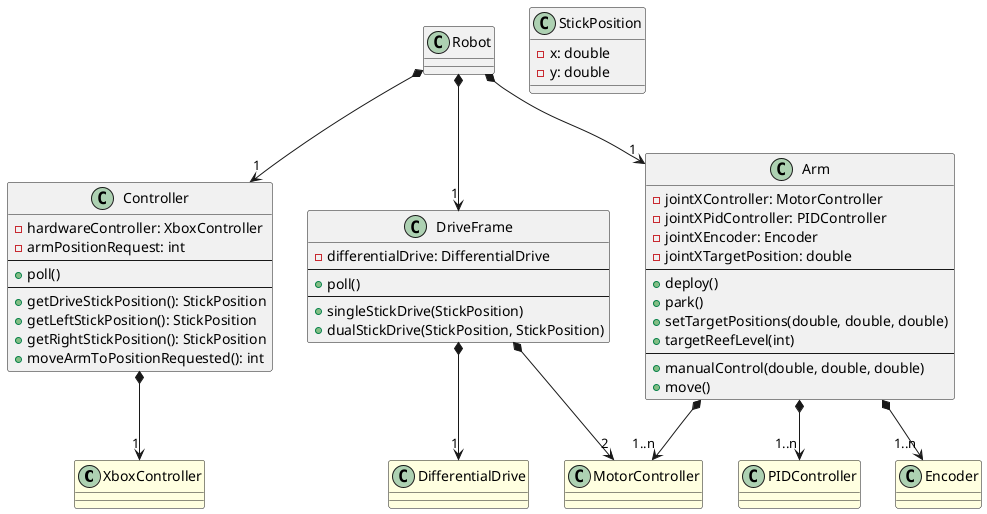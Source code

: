@startuml
'https://plantuml.com/class-diagram

class XboxController #LightYellow

class MotorController #LightYellow
class PIDController #LightYellow
class Encoder #LightYellow

class DifferentialDrive #LightYellow

class Robot

class Controller {
  - hardwareController: XboxController
  - armPositionRequest: int
  ---
  + poll()
  ---
  + getDriveStickPosition(): StickPosition
  + getLeftStickPosition(): StickPosition
  + getRightStickPosition(): StickPosition
  + moveArmToPositionRequested(): int
}


class DriveFrame {
  - differentialDrive: DifferentialDrive
  ---
  + poll()
  ---
  + singleStickDrive(StickPosition)
  + dualStickDrive(StickPosition, StickPosition)
}

class Arm {
  - jointXController: MotorController
  - jointXPidController: PIDController
  - jointXEncoder: Encoder
  - jointXTargetPosition: double
  ---
  + deploy()
  + park()
  + setTargetPositions(double, double, double)
  + targetReefLevel(int)
  ---
  + manualControl(double, double, double)
  + move()
}

class StickPosition {
    - x: double
    - y: double
}

Robot *--> "1" Controller
Robot *--> "1" DriveFrame
Robot *--> "1" Arm
Controller *--> "1" XboxController
DriveFrame *--> "1" DifferentialDrive
DriveFrame *--> "2" MotorController
Arm *--> "1..n" MotorController
Arm *--> "1..n" PIDController
Arm *--> "1..n" Encoder



@enduml